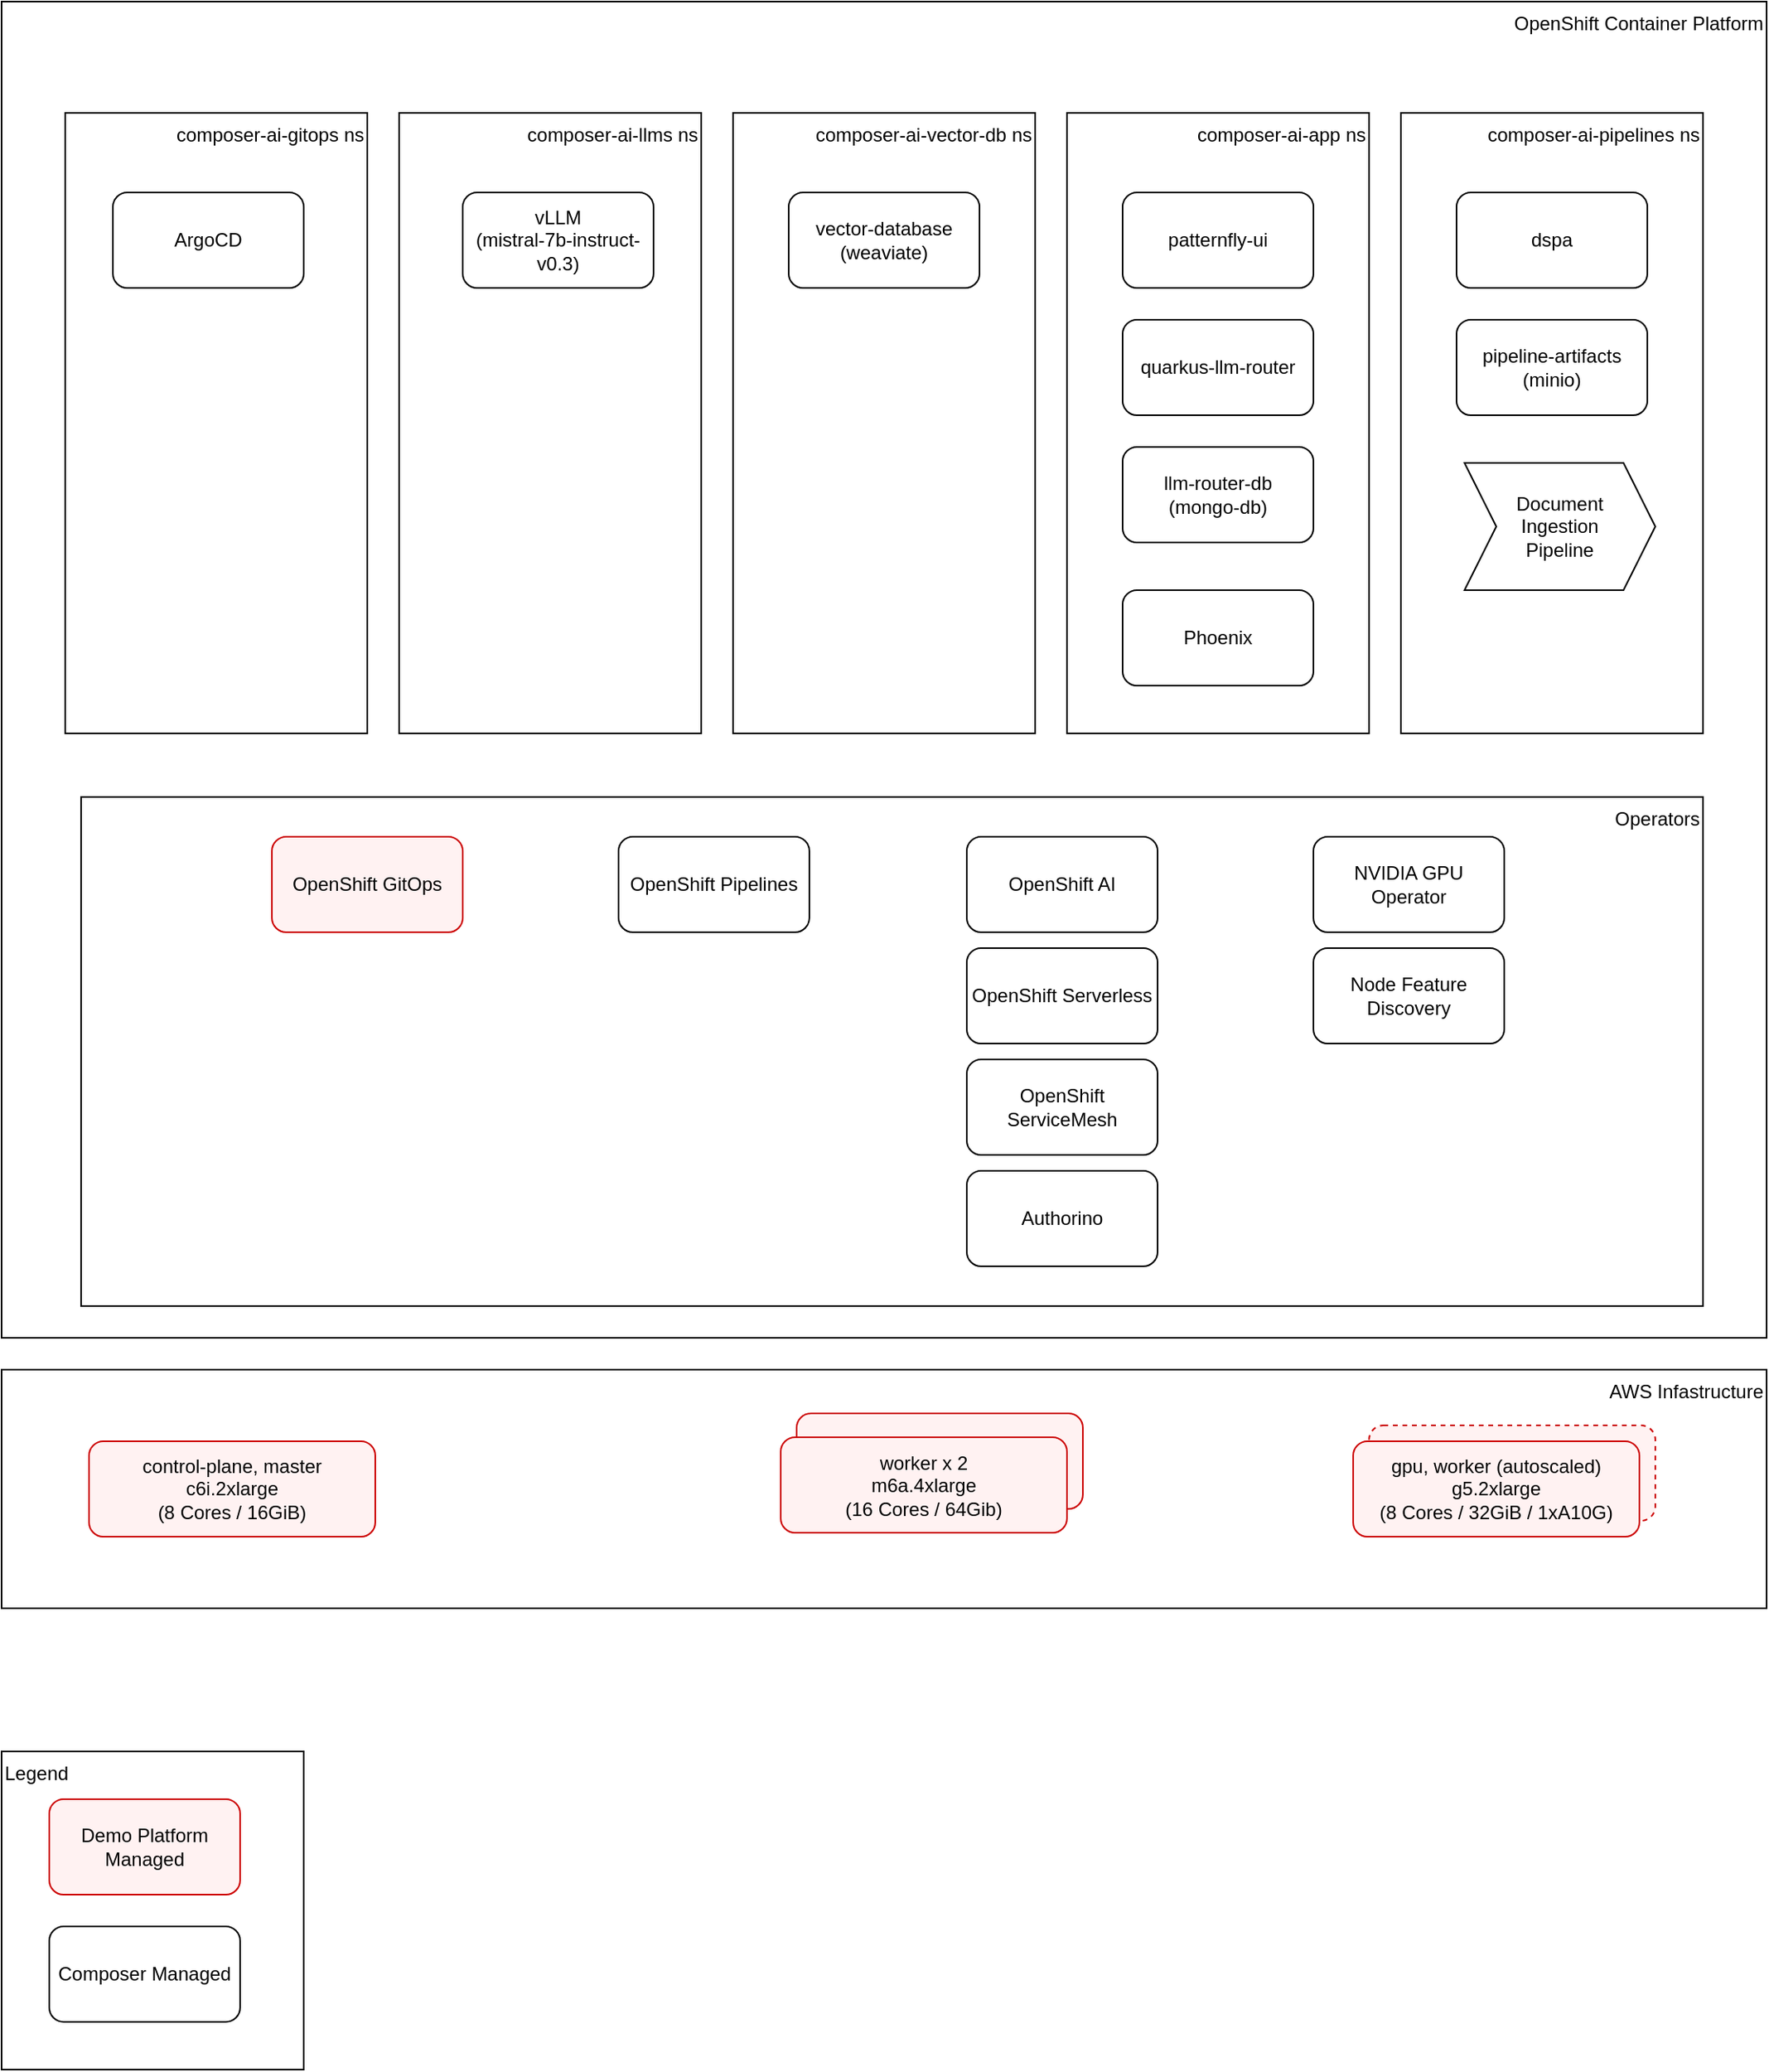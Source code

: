 <mxfile>
    <diagram id="2sebiGc540611mgCGR5V" name="Page-1">
        <mxGraphModel dx="1899" dy="1566" grid="1" gridSize="10" guides="1" tooltips="1" connect="1" arrows="1" fold="1" page="1" pageScale="1" pageWidth="850" pageHeight="1100" background="#FFFFFF" math="0" shadow="0">
            <root>
                <mxCell id="0"/>
                <mxCell id="1" parent="0"/>
                <mxCell id="2" value="OpenShift Container Platform" style="rounded=0;whiteSpace=wrap;html=1;align=right;verticalAlign=top;" parent="1" vertex="1">
                    <mxGeometry x="-140" y="-460" width="1110" height="840" as="geometry"/>
                </mxCell>
                <mxCell id="37" value="composer-ai-vector-db ns" style="rounded=0;whiteSpace=wrap;html=1;align=right;verticalAlign=top;" vertex="1" parent="1">
                    <mxGeometry x="320" y="-390" width="190" height="390" as="geometry"/>
                </mxCell>
                <mxCell id="3" value="Operators" style="rounded=0;whiteSpace=wrap;html=1;align=right;verticalAlign=top;" parent="1" vertex="1">
                    <mxGeometry x="-90" y="40" width="1020" height="320" as="geometry"/>
                </mxCell>
                <mxCell id="4" value="OpenShift GitOps" style="rounded=1;whiteSpace=wrap;html=1;strokeColor=#CC0000;fillColor=#FFF2F2;" parent="1" vertex="1">
                    <mxGeometry x="30" y="65" width="120" height="60" as="geometry"/>
                </mxCell>
                <mxCell id="5" value="OpenShift Pipelines" style="rounded=1;whiteSpace=wrap;html=1;" parent="1" vertex="1">
                    <mxGeometry x="248" y="65" width="120" height="60" as="geometry"/>
                </mxCell>
                <mxCell id="6" value="OpenShift AI" style="rounded=1;whiteSpace=wrap;html=1;" parent="1" vertex="1">
                    <mxGeometry x="467" y="65" width="120" height="60" as="geometry"/>
                </mxCell>
                <mxCell id="7" value="OpenShift Serverless" style="rounded=1;whiteSpace=wrap;html=1;" parent="1" vertex="1">
                    <mxGeometry x="467" y="135" width="120" height="60" as="geometry"/>
                </mxCell>
                <mxCell id="8" value="OpenShift ServiceMesh" style="rounded=1;whiteSpace=wrap;html=1;" parent="1" vertex="1">
                    <mxGeometry x="467" y="205" width="120" height="60" as="geometry"/>
                </mxCell>
                <mxCell id="9" value="Authorino" style="rounded=1;whiteSpace=wrap;html=1;" parent="1" vertex="1">
                    <mxGeometry x="467" y="275" width="120" height="60" as="geometry"/>
                </mxCell>
                <mxCell id="10" value="NVIDIA GPU Operator" style="rounded=1;whiteSpace=wrap;html=1;" parent="1" vertex="1">
                    <mxGeometry x="685" y="65" width="120" height="60" as="geometry"/>
                </mxCell>
                <mxCell id="11" value="Node Feature Discovery" style="rounded=1;whiteSpace=wrap;html=1;" parent="1" vertex="1">
                    <mxGeometry x="685" y="135" width="120" height="60" as="geometry"/>
                </mxCell>
                <mxCell id="12" value="AWS Infastructure" style="rounded=0;whiteSpace=wrap;html=1;align=right;verticalAlign=top;" parent="1" vertex="1">
                    <mxGeometry x="-140" y="400" width="1110" height="150" as="geometry"/>
                </mxCell>
                <mxCell id="13" value="control-plane, master&lt;br&gt;c6i.2xlarge&lt;br&gt;(8 Cores / 16GiB)" style="rounded=1;whiteSpace=wrap;html=1;strokeColor=#CC0000;fillColor=#FFF2F2;" parent="1" vertex="1">
                    <mxGeometry x="-85" y="445" width="180" height="60" as="geometry"/>
                </mxCell>
                <mxCell id="14" value="" style="rounded=1;whiteSpace=wrap;html=1;strokeColor=#CC0000;fillColor=#FFF2F2;" parent="1" vertex="1">
                    <mxGeometry x="360" y="427.5" width="180" height="60" as="geometry"/>
                </mxCell>
                <mxCell id="17" value="composer-ai-gitops ns" style="rounded=0;whiteSpace=wrap;html=1;align=right;verticalAlign=top;" parent="1" vertex="1">
                    <mxGeometry x="-100" y="-390" width="190" height="390" as="geometry"/>
                </mxCell>
                <mxCell id="18" value="ArgoCD" style="rounded=1;whiteSpace=wrap;html=1;" parent="1" vertex="1">
                    <mxGeometry x="-70" y="-340" width="120" height="60" as="geometry"/>
                </mxCell>
                <mxCell id="19" value="composer-ai-llms ns" style="rounded=0;whiteSpace=wrap;html=1;align=right;verticalAlign=top;" parent="1" vertex="1">
                    <mxGeometry x="110" y="-390" width="190" height="390" as="geometry"/>
                </mxCell>
                <mxCell id="20" value="vLLM&lt;br&gt;(mistral-7b-instruct-v0.3)" style="rounded=1;whiteSpace=wrap;html=1;" parent="1" vertex="1">
                    <mxGeometry x="150" y="-340" width="120" height="60" as="geometry"/>
                </mxCell>
                <mxCell id="22" value="composer-ai-app ns" style="rounded=0;whiteSpace=wrap;html=1;align=right;verticalAlign=top;" parent="1" vertex="1">
                    <mxGeometry x="530" y="-390" width="190" height="390" as="geometry"/>
                </mxCell>
                <mxCell id="23" value="patternfly-ui" style="rounded=1;whiteSpace=wrap;html=1;" parent="1" vertex="1">
                    <mxGeometry x="565" y="-340" width="120" height="60" as="geometry"/>
                </mxCell>
                <mxCell id="24" value="quarkus-llm-router" style="rounded=1;whiteSpace=wrap;html=1;" parent="1" vertex="1">
                    <mxGeometry x="565" y="-260" width="120" height="60" as="geometry"/>
                </mxCell>
                <mxCell id="25" value="vector-database&lt;br&gt;(weaviate)" style="rounded=1;whiteSpace=wrap;html=1;" parent="1" vertex="1">
                    <mxGeometry x="355" y="-340" width="120" height="60" as="geometry"/>
                </mxCell>
                <mxCell id="26" value="composer-ai-pipelines ns" style="rounded=0;whiteSpace=wrap;html=1;align=right;verticalAlign=top;" parent="1" vertex="1">
                    <mxGeometry x="740" y="-390" width="190" height="390" as="geometry"/>
                </mxCell>
                <mxCell id="27" value="dspa" style="rounded=1;whiteSpace=wrap;html=1;" parent="1" vertex="1">
                    <mxGeometry x="775" y="-340" width="120" height="60" as="geometry"/>
                </mxCell>
                <mxCell id="28" value="pipeline-artifacts&lt;br&gt;(minio)" style="rounded=1;whiteSpace=wrap;html=1;" parent="1" vertex="1">
                    <mxGeometry x="775" y="-260" width="120" height="60" as="geometry"/>
                </mxCell>
                <mxCell id="29" value="Document &lt;br&gt;Ingestion &lt;br&gt;Pipeline" style="shape=step;perimeter=stepPerimeter;whiteSpace=wrap;html=1;fixedSize=1;" parent="1" vertex="1">
                    <mxGeometry x="780" y="-170" width="120" height="80" as="geometry"/>
                </mxCell>
                <mxCell id="30" value="Phoenix" style="rounded=1;whiteSpace=wrap;html=1;" parent="1" vertex="1">
                    <mxGeometry x="565" y="-90" width="120" height="60" as="geometry"/>
                </mxCell>
                <mxCell id="31" value="llm-router-db&lt;br&gt;(mongo-db)" style="rounded=1;whiteSpace=wrap;html=1;" parent="1" vertex="1">
                    <mxGeometry x="565" y="-180" width="120" height="60" as="geometry"/>
                </mxCell>
                <mxCell id="38" value="worker x 2&lt;br&gt;m6a.4xlarge&lt;br&gt;(16 Cores / 64Gib)" style="rounded=1;whiteSpace=wrap;html=1;strokeColor=#CC0000;fillColor=#FFF2F2;" vertex="1" parent="1">
                    <mxGeometry x="350" y="442.5" width="180" height="60" as="geometry"/>
                </mxCell>
                <mxCell id="39" value="" style="rounded=1;whiteSpace=wrap;html=1;dashed=1;strokeColor=#CC0000;fillColor=#FFF2F2;" vertex="1" parent="1">
                    <mxGeometry x="720" y="435" width="180" height="60" as="geometry"/>
                </mxCell>
                <mxCell id="15" value="gpu, worker (autoscaled)&lt;br&gt;g5.2xlarge&lt;br&gt;(8 Cores / 32GiB / 1xA10G)" style="rounded=1;whiteSpace=wrap;html=1;strokeColor=#CC0000;fillColor=#FFF2F2;" parent="1" vertex="1">
                    <mxGeometry x="710" y="445" width="180" height="60" as="geometry"/>
                </mxCell>
                <mxCell id="40" value="Legend" style="rounded=0;whiteSpace=wrap;html=1;strokeColor=#000000;fillColor=default;align=left;verticalAlign=top;" vertex="1" parent="1">
                    <mxGeometry x="-140" y="640" width="190" height="200" as="geometry"/>
                </mxCell>
                <mxCell id="41" value="Demo Platform Managed" style="rounded=1;whiteSpace=wrap;html=1;strokeColor=#CC0000;fillColor=#FFF2F2;" vertex="1" parent="1">
                    <mxGeometry x="-110" y="670" width="120" height="60" as="geometry"/>
                </mxCell>
                <mxCell id="42" value="Composer Managed" style="rounded=1;whiteSpace=wrap;html=1;" vertex="1" parent="1">
                    <mxGeometry x="-110" y="750" width="120" height="60" as="geometry"/>
                </mxCell>
            </root>
        </mxGraphModel>
    </diagram>
</mxfile>